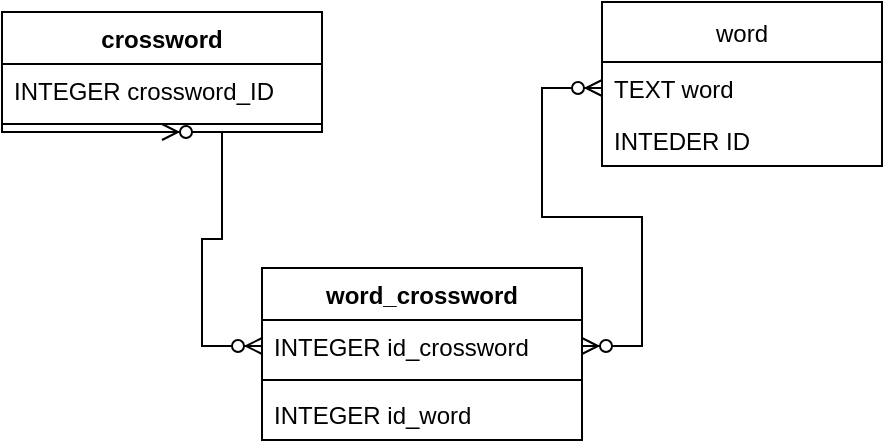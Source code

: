 <mxfile version="20.5.2" type="device"><diagram id="ez7lmWUIA2hDuMzMbRwk" name="‫עמוד-1‬"><mxGraphModel dx="525" dy="272" grid="1" gridSize="10" guides="1" tooltips="1" connect="1" arrows="1" fold="1" page="1" pageScale="1" pageWidth="827" pageHeight="1169" math="0" shadow="0"><root><mxCell id="0"/><mxCell id="1" parent="0"/><mxCell id="ID9vzcaNVomlC_i4oDak-5" value="word" style="swimlane;fontStyle=0;childLayout=stackLayout;horizontal=1;startSize=30;fillColor=none;horizontalStack=0;resizeParent=1;resizeParentMax=0;resizeLast=0;collapsible=1;marginBottom=0;" vertex="1" parent="1"><mxGeometry x="340" y="157" width="140" height="82" as="geometry"/></mxCell><mxCell id="ID9vzcaNVomlC_i4oDak-7" value="TEXT word" style="text;strokeColor=none;fillColor=none;align=left;verticalAlign=top;spacingLeft=4;spacingRight=4;overflow=hidden;rotatable=0;points=[[0,0.5],[1,0.5]];portConstraint=eastwest;" vertex="1" parent="ID9vzcaNVomlC_i4oDak-5"><mxGeometry y="30" width="140" height="26" as="geometry"/></mxCell><mxCell id="ID9vzcaNVomlC_i4oDak-8" value="INTEDER ID" style="text;strokeColor=none;fillColor=none;align=left;verticalAlign=top;spacingLeft=4;spacingRight=4;overflow=hidden;rotatable=0;points=[[0,0.5],[1,0.5]];portConstraint=eastwest;" vertex="1" parent="ID9vzcaNVomlC_i4oDak-5"><mxGeometry y="56" width="140" height="26" as="geometry"/></mxCell><mxCell id="ID9vzcaNVomlC_i4oDak-9" value="crossword" style="swimlane;fontStyle=1;align=center;verticalAlign=top;childLayout=stackLayout;horizontal=1;startSize=26;horizontalStack=0;resizeParent=1;resizeParentMax=0;resizeLast=0;collapsible=1;marginBottom=0;" vertex="1" parent="1"><mxGeometry x="40" y="162" width="160" height="60" as="geometry"/></mxCell><mxCell id="ID9vzcaNVomlC_i4oDak-10" value="INTEGER crossword_ID" style="text;strokeColor=none;fillColor=none;align=left;verticalAlign=top;spacingLeft=4;spacingRight=4;overflow=hidden;rotatable=0;points=[[0,0.5],[1,0.5]];portConstraint=eastwest;" vertex="1" parent="ID9vzcaNVomlC_i4oDak-9"><mxGeometry y="26" width="160" height="26" as="geometry"/></mxCell><mxCell id="ID9vzcaNVomlC_i4oDak-11" value="" style="line;strokeWidth=1;fillColor=none;align=left;verticalAlign=middle;spacingTop=-1;spacingLeft=3;spacingRight=3;rotatable=0;labelPosition=right;points=[];portConstraint=eastwest;strokeColor=inherit;" vertex="1" parent="ID9vzcaNVomlC_i4oDak-9"><mxGeometry y="52" width="160" height="8" as="geometry"/></mxCell><mxCell id="ID9vzcaNVomlC_i4oDak-13" value="word_crossword" style="swimlane;fontStyle=1;align=center;verticalAlign=top;childLayout=stackLayout;horizontal=1;startSize=26;horizontalStack=0;resizeParent=1;resizeParentMax=0;resizeLast=0;collapsible=1;marginBottom=0;" vertex="1" parent="1"><mxGeometry x="170" y="290" width="160" height="86" as="geometry"/></mxCell><mxCell id="ID9vzcaNVomlC_i4oDak-14" value="INTEGER id_crossword" style="text;strokeColor=none;fillColor=none;align=left;verticalAlign=top;spacingLeft=4;spacingRight=4;overflow=hidden;rotatable=0;points=[[0,0.5],[1,0.5]];portConstraint=eastwest;" vertex="1" parent="ID9vzcaNVomlC_i4oDak-13"><mxGeometry y="26" width="160" height="26" as="geometry"/></mxCell><mxCell id="ID9vzcaNVomlC_i4oDak-15" value="" style="line;strokeWidth=1;fillColor=none;align=left;verticalAlign=middle;spacingTop=-1;spacingLeft=3;spacingRight=3;rotatable=0;labelPosition=right;points=[];portConstraint=eastwest;strokeColor=inherit;" vertex="1" parent="ID9vzcaNVomlC_i4oDak-13"><mxGeometry y="52" width="160" height="8" as="geometry"/></mxCell><mxCell id="ID9vzcaNVomlC_i4oDak-16" value="INTEGER id_word" style="text;strokeColor=none;fillColor=none;align=left;verticalAlign=top;spacingLeft=4;spacingRight=4;overflow=hidden;rotatable=0;points=[[0,0.5],[1,0.5]];portConstraint=eastwest;" vertex="1" parent="ID9vzcaNVomlC_i4oDak-13"><mxGeometry y="60" width="160" height="26" as="geometry"/></mxCell><mxCell id="ID9vzcaNVomlC_i4oDak-21" value="" style="edgeStyle=entityRelationEdgeStyle;fontSize=12;html=1;endArrow=ERzeroToMany;endFill=1;startArrow=ERzeroToMany;rounded=0;entryX=0;entryY=0.5;entryDx=0;entryDy=0;exitX=1;exitY=0.5;exitDx=0;exitDy=0;" edge="1" parent="1" source="ID9vzcaNVomlC_i4oDak-14" target="ID9vzcaNVomlC_i4oDak-7"><mxGeometry width="100" height="100" relative="1" as="geometry"><mxPoint x="270" y="260" as="sourcePoint"/><mxPoint x="320" y="210" as="targetPoint"/></mxGeometry></mxCell><mxCell id="ID9vzcaNVomlC_i4oDak-27" value="" style="edgeStyle=entityRelationEdgeStyle;fontSize=12;html=1;endArrow=ERzeroToMany;endFill=1;startArrow=ERzeroToMany;rounded=0;entryX=0.5;entryY=1;entryDx=0;entryDy=0;exitX=0;exitY=0.5;exitDx=0;exitDy=0;" edge="1" parent="1" source="ID9vzcaNVomlC_i4oDak-14" target="ID9vzcaNVomlC_i4oDak-9"><mxGeometry width="100" height="100" relative="1" as="geometry"><mxPoint x="210" y="310" as="sourcePoint"/><mxPoint x="310" y="210" as="targetPoint"/></mxGeometry></mxCell></root></mxGraphModel></diagram></mxfile>
